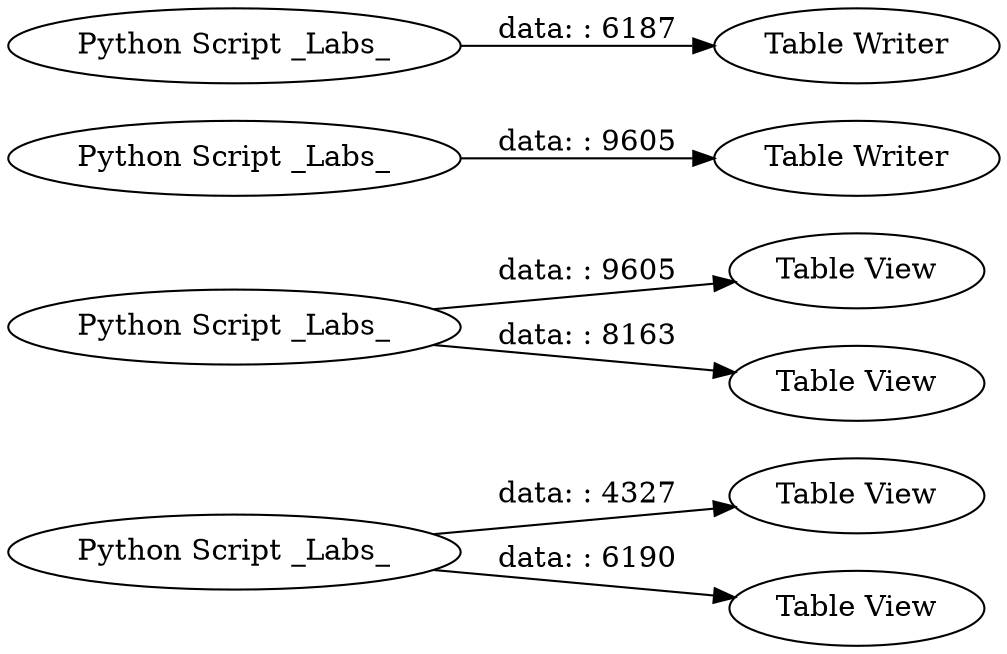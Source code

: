 digraph {
	"-8018545172174054531_12" [label="Table View"]
	"-8018545172174054531_13" [label="Table View"]
	"-8018545172174054531_6" [label="Table Writer"]
	"-8018545172174054531_2" [label="Python Script _Labs_"]
	"-8018545172174054531_4" [label="Python Script _Labs_"]
	"-8018545172174054531_14" [label="Table View"]
	"-8018545172174054531_5" [label="Table Writer"]
	"-8018545172174054531_1" [label="Python Script _Labs_"]
	"-8018545172174054531_11" [label="Table View"]
	"-8018545172174054531_3" [label="Python Script _Labs_"]
	"-8018545172174054531_2" -> "-8018545172174054531_12" [label="data: : 4327"]
	"-8018545172174054531_4" -> "-8018545172174054531_14" [label="data: : 8163"]
	"-8018545172174054531_3" -> "-8018545172174054531_6" [label="data: : 9605"]
	"-8018545172174054531_2" -> "-8018545172174054531_11" [label="data: : 6190"]
	"-8018545172174054531_4" -> "-8018545172174054531_13" [label="data: : 9605"]
	"-8018545172174054531_1" -> "-8018545172174054531_5" [label="data: : 6187"]
	rankdir=LR
}
